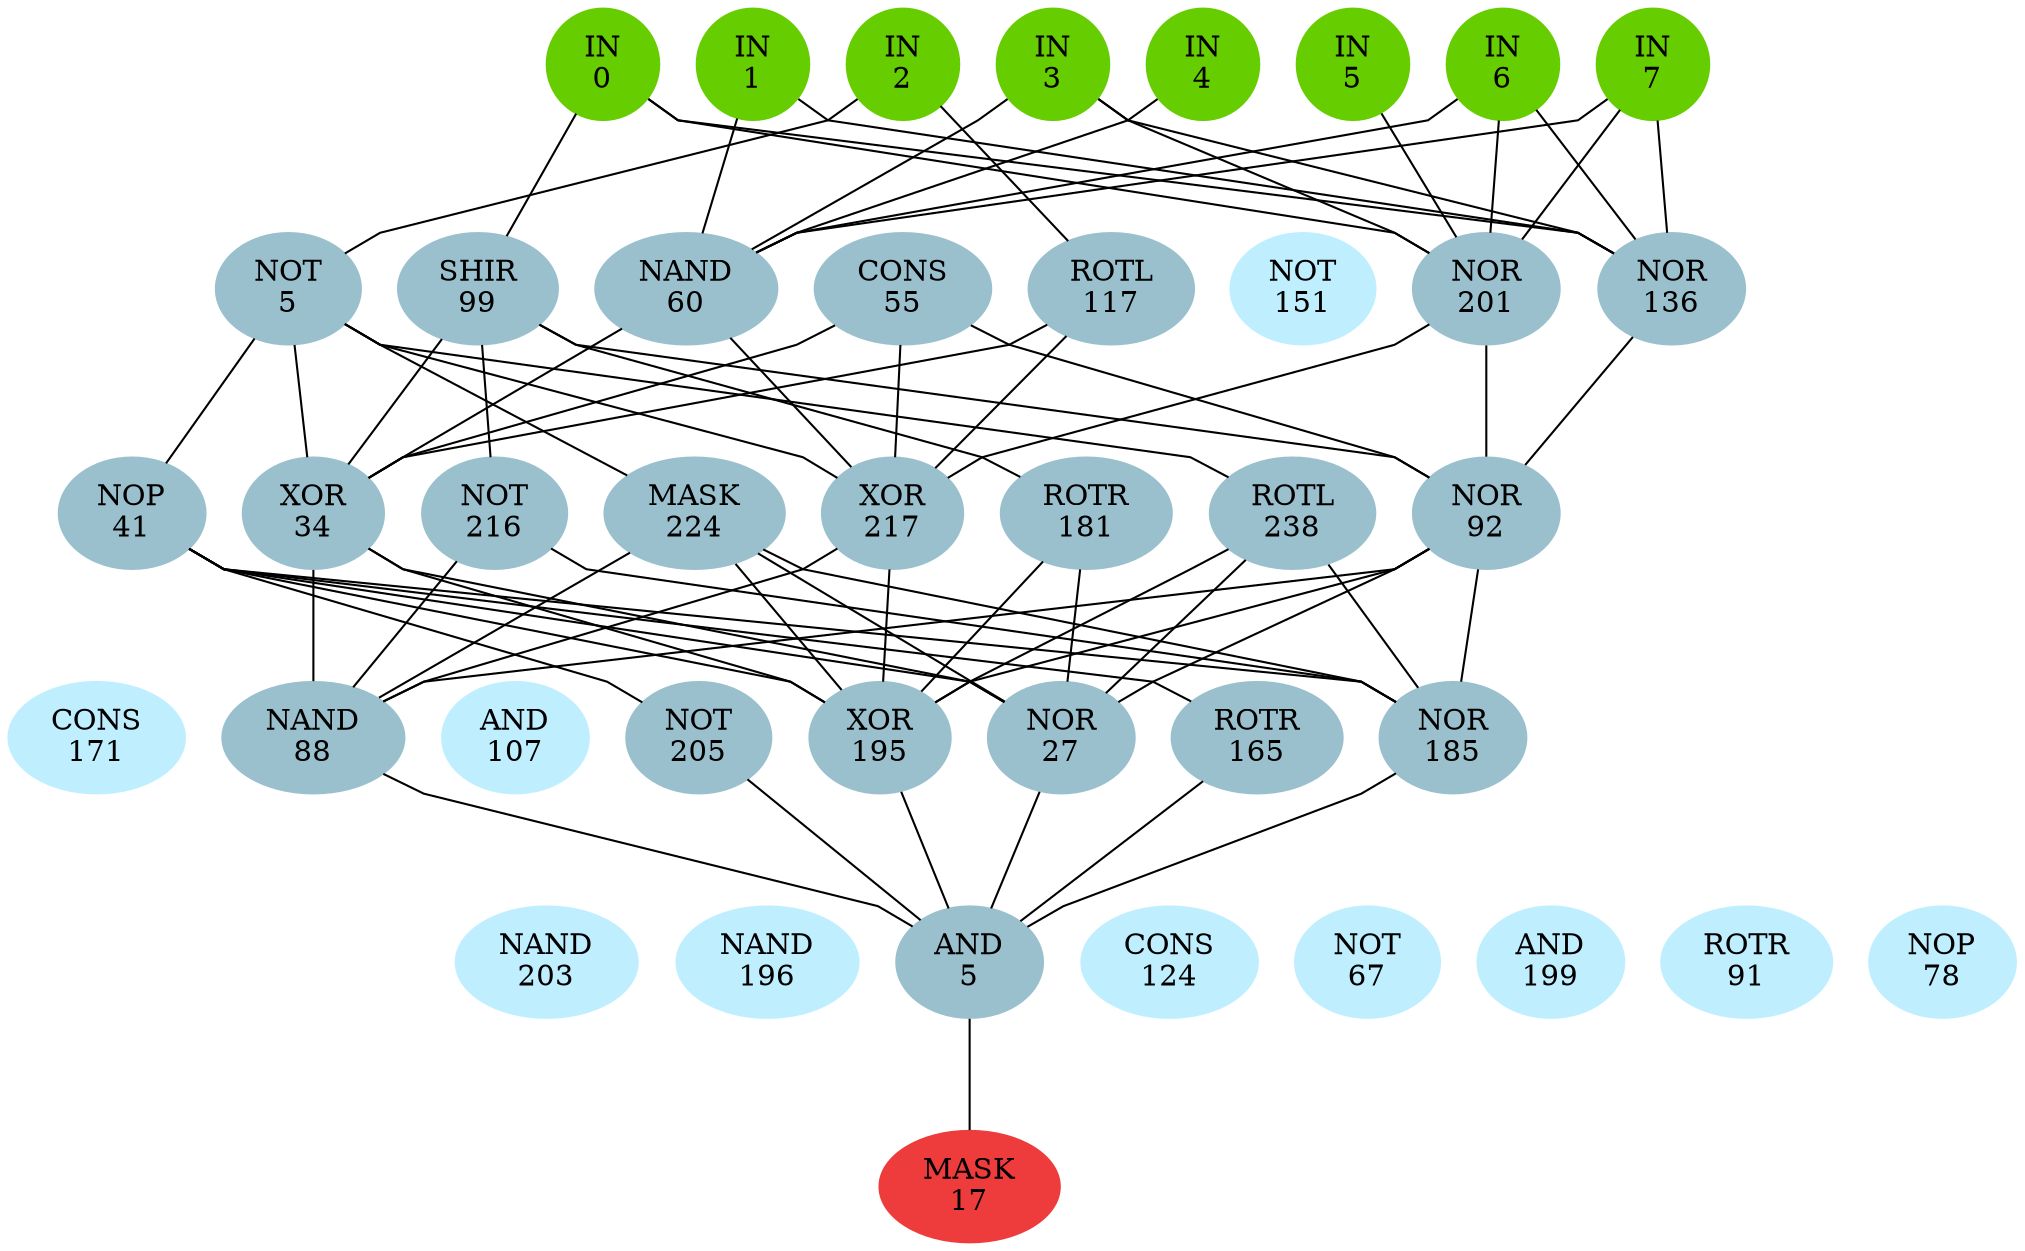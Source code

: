 graph EACircuit {
rankdir=BT;
ranksep=0.75;
ordering=out;
splines=polyline;
node [style=filled, color=lightblue2];

{ rank=same;
node [color=chartreuse3];
"-1_0"[label="IN\n0"];
node [color=chartreuse3];
"-1_1"[label="IN\n1"];
node [color=chartreuse3];
"-1_2"[label="IN\n2"];
node [color=chartreuse3];
"-1_3"[label="IN\n3"];
node [color=chartreuse3];
"-1_4"[label="IN\n4"];
node [color=chartreuse3];
"-1_5"[label="IN\n5"];
node [color=chartreuse3];
"-1_6"[label="IN\n6"];
node [color=chartreuse3];
"-1_7"[label="IN\n7"];
}
{ rank=same;
node [color=lightblue3];
"0_0"[label="NOT\n5"];
node [color=lightblue3];
"0_1"[label="SHIR\n99"];
node [color=lightblue3];
"0_2"[label="NAND\n60"];
node [color=lightblue3];
"0_3"[label="CONS\n55"];
node [color=lightblue3];
"0_4"[label="ROTL\n117"];
node [color=lightblue1];
"0_5"[label="NOT\n151"];
node [color=lightblue3];
"0_6"[label="NOR\n201"];
node [color=lightblue3];
"0_7"[label="NOR\n136"];
}
{ rank=same;
node [color=lightblue3];
"1_0"[label="NOP\n41"];
node [color=lightblue3];
"1_1"[label="XOR\n34"];
node [color=lightblue3];
"1_2"[label="NOT\n216"];
node [color=lightblue3];
"1_3"[label="MASK\n224"];
node [color=lightblue3];
"1_4"[label="XOR\n217"];
node [color=lightblue3];
"1_5"[label="ROTR\n181"];
node [color=lightblue3];
"1_6"[label="ROTL\n238"];
node [color=lightblue3];
"1_7"[label="NOR\n92"];
}
{ rank=same;
node [color=lightblue1];
"2_0"[label="CONS\n171"];
node [color=lightblue3];
"2_1"[label="NAND\n88"];
node [color=lightblue1];
"2_2"[label="AND\n107"];
node [color=lightblue3];
"2_3"[label="NOT\n205"];
node [color=lightblue3];
"2_4"[label="XOR\n195"];
node [color=lightblue3];
"2_5"[label="NOR\n27"];
node [color=lightblue3];
"2_6"[label="ROTR\n165"];
node [color=lightblue3];
"2_7"[label="NOR\n185"];
}
{ rank=same;
node [color=lightblue1];
"3_0"[label="NAND\n203"];
node [color=lightblue1];
"3_1"[label="NAND\n196"];
node [color=lightblue3];
"3_2"[label="AND\n5"];
node [color=lightblue1];
"3_3"[label="CONS\n124"];
node [color=lightblue1];
"3_4"[label="NOT\n67"];
node [color=lightblue1];
"3_5"[label="AND\n199"];
node [color=lightblue1];
"3_6"[label="ROTR\n91"];
node [color=lightblue1];
"3_7"[label="NOP\n78"];
}
{ rank=same;
node [color=brown2];
"4_0"[label="MASK\n17"];
}
edge[style=invis];
"-1_0" -- "-1_1" -- "-1_2" -- "-1_3" -- "-1_4" -- "-1_5" -- "-1_6" -- "-1_7";
"0_0" -- "0_1" -- "0_2" -- "0_3" -- "0_4" -- "0_5" -- "0_6" -- "0_7";
"1_0" -- "1_1" -- "1_2" -- "1_3" -- "1_4" -- "1_5" -- "1_6" -- "1_7";
"2_0" -- "2_1" -- "2_2" -- "2_3" -- "2_4" -- "2_5" -- "2_6" -- "2_7";
"3_0" -- "3_1" -- "3_2" -- "3_3" -- "3_4" -- "3_5" -- "3_6" -- "3_7";
"4_0" -- "4_0";
edge[style=solid];
"0_0" -- "-1_2";
"0_1" -- "-1_0";
"0_2" -- "-1_1";
"0_2" -- "-1_3";
"0_2" -- "-1_4";
"0_2" -- "-1_6";
"0_2" -- "-1_7";
"0_4" -- "-1_2";
"0_6" -- "-1_0";
"0_6" -- "-1_3";
"0_6" -- "-1_5";
"0_6" -- "-1_6";
"0_6" -- "-1_7";
"0_7" -- "-1_0";
"0_7" -- "-1_1";
"0_7" -- "-1_3";
"0_7" -- "-1_6";
"0_7" -- "-1_7";
"1_0" -- "0_0";
"1_1" -- "0_0";
"1_1" -- "0_1";
"1_1" -- "0_2";
"1_1" -- "0_3";
"1_1" -- "0_4";
"1_2" -- "0_1";
"1_3" -- "0_0";
"1_4" -- "0_0";
"1_4" -- "0_2";
"1_4" -- "0_3";
"1_4" -- "0_4";
"1_4" -- "0_6";
"1_5" -- "0_1";
"1_6" -- "0_0";
"1_7" -- "0_1";
"1_7" -- "0_3";
"1_7" -- "0_6";
"1_7" -- "0_7";
"2_1" -- "1_1";
"2_1" -- "1_2";
"2_1" -- "1_3";
"2_1" -- "1_4";
"2_1" -- "1_7";
"2_3" -- "1_0";
"2_4" -- "1_0";
"2_4" -- "1_1";
"2_4" -- "1_3";
"2_4" -- "1_4";
"2_4" -- "1_5";
"2_4" -- "1_6";
"2_4" -- "1_7";
"2_5" -- "1_0";
"2_5" -- "1_1";
"2_5" -- "1_3";
"2_5" -- "1_5";
"2_5" -- "1_6";
"2_5" -- "1_7";
"2_6" -- "1_0";
"2_7" -- "1_0";
"2_7" -- "1_2";
"2_7" -- "1_3";
"2_7" -- "1_6";
"2_7" -- "1_7";
"3_2" -- "2_1";
"3_2" -- "2_3";
"3_2" -- "2_4";
"3_2" -- "2_5";
"3_2" -- "2_6";
"3_2" -- "2_7";
"4_0" -- "3_2";
}